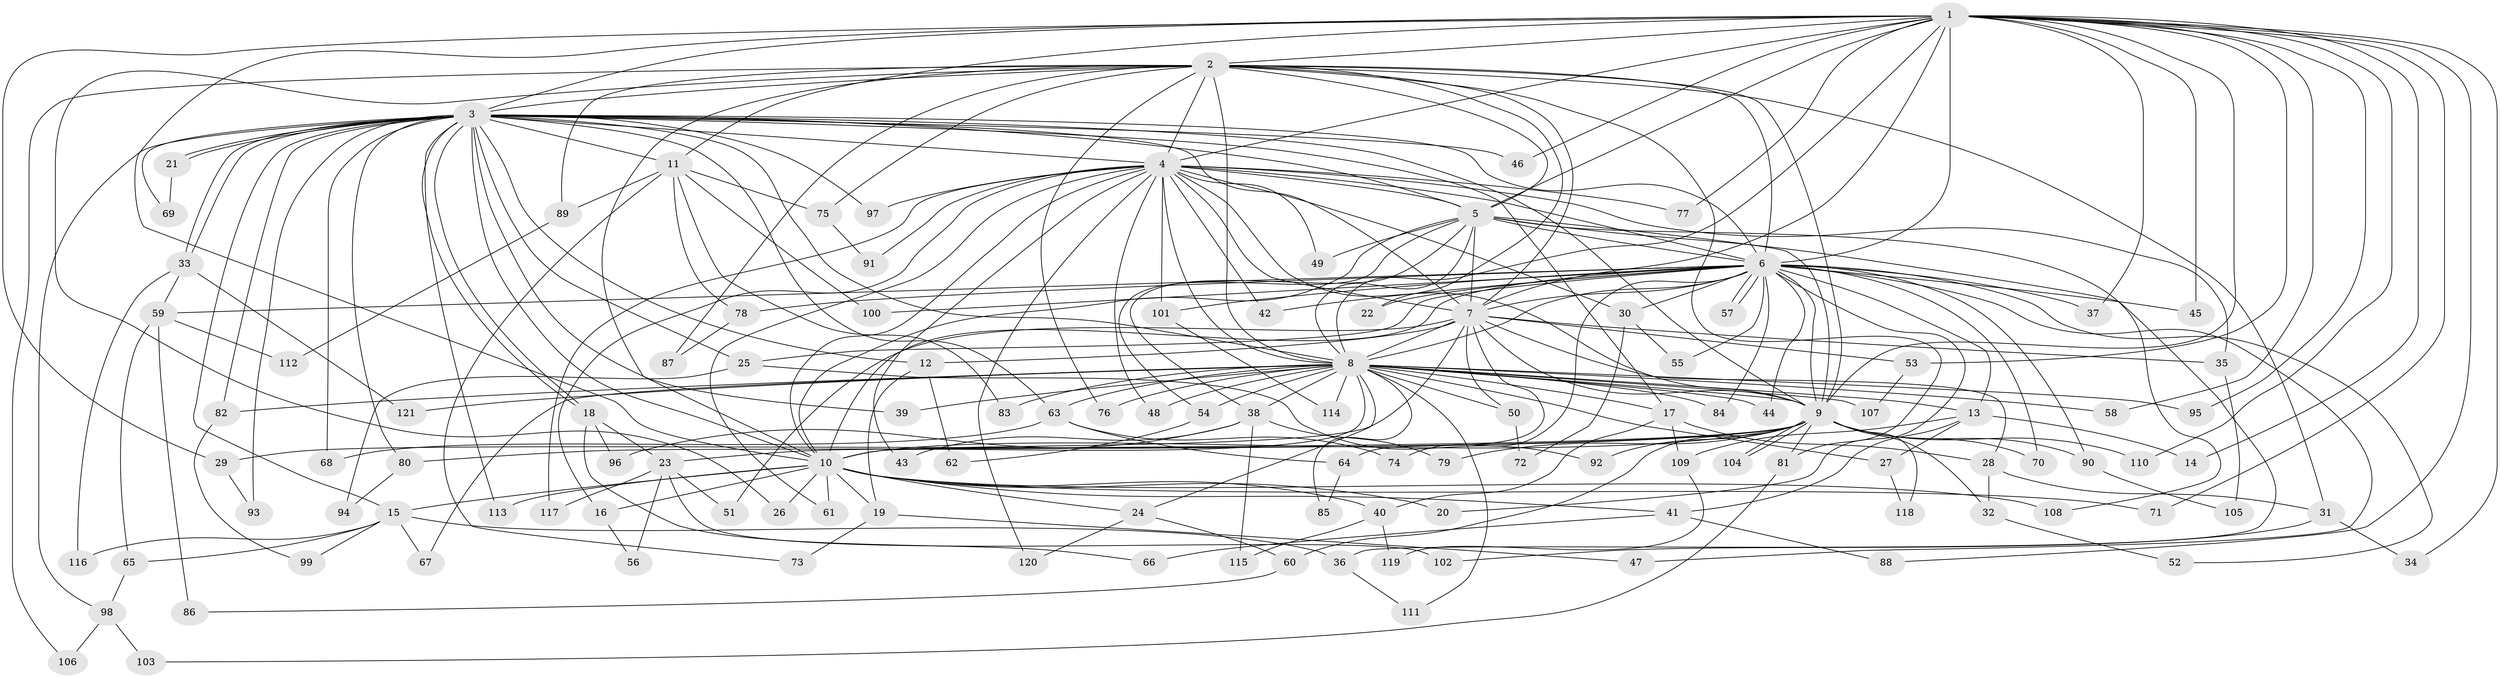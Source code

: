 // Generated by graph-tools (version 1.1) at 2025/34/03/09/25 02:34:51]
// undirected, 121 vertices, 267 edges
graph export_dot {
graph [start="1"]
  node [color=gray90,style=filled];
  1;
  2;
  3;
  4;
  5;
  6;
  7;
  8;
  9;
  10;
  11;
  12;
  13;
  14;
  15;
  16;
  17;
  18;
  19;
  20;
  21;
  22;
  23;
  24;
  25;
  26;
  27;
  28;
  29;
  30;
  31;
  32;
  33;
  34;
  35;
  36;
  37;
  38;
  39;
  40;
  41;
  42;
  43;
  44;
  45;
  46;
  47;
  48;
  49;
  50;
  51;
  52;
  53;
  54;
  55;
  56;
  57;
  58;
  59;
  60;
  61;
  62;
  63;
  64;
  65;
  66;
  67;
  68;
  69;
  70;
  71;
  72;
  73;
  74;
  75;
  76;
  77;
  78;
  79;
  80;
  81;
  82;
  83;
  84;
  85;
  86;
  87;
  88;
  89;
  90;
  91;
  92;
  93;
  94;
  95;
  96;
  97;
  98;
  99;
  100;
  101;
  102;
  103;
  104;
  105;
  106;
  107;
  108;
  109;
  110;
  111;
  112;
  113;
  114;
  115;
  116;
  117;
  118;
  119;
  120;
  121;
  1 -- 2;
  1 -- 3;
  1 -- 4;
  1 -- 5;
  1 -- 6;
  1 -- 7;
  1 -- 8;
  1 -- 9;
  1 -- 10;
  1 -- 11;
  1 -- 14;
  1 -- 29;
  1 -- 34;
  1 -- 37;
  1 -- 45;
  1 -- 46;
  1 -- 53;
  1 -- 58;
  1 -- 71;
  1 -- 77;
  1 -- 88;
  1 -- 95;
  1 -- 110;
  2 -- 3;
  2 -- 4;
  2 -- 5;
  2 -- 6;
  2 -- 7;
  2 -- 8;
  2 -- 9;
  2 -- 10;
  2 -- 22;
  2 -- 26;
  2 -- 31;
  2 -- 75;
  2 -- 76;
  2 -- 81;
  2 -- 87;
  2 -- 89;
  2 -- 106;
  3 -- 4;
  3 -- 5;
  3 -- 6;
  3 -- 7;
  3 -- 8;
  3 -- 9;
  3 -- 10;
  3 -- 11;
  3 -- 12;
  3 -- 15;
  3 -- 17;
  3 -- 18;
  3 -- 18;
  3 -- 21;
  3 -- 21;
  3 -- 25;
  3 -- 33;
  3 -- 33;
  3 -- 39;
  3 -- 46;
  3 -- 63;
  3 -- 68;
  3 -- 69;
  3 -- 80;
  3 -- 82;
  3 -- 93;
  3 -- 97;
  3 -- 98;
  3 -- 113;
  4 -- 5;
  4 -- 6;
  4 -- 7;
  4 -- 8;
  4 -- 9;
  4 -- 10;
  4 -- 16;
  4 -- 30;
  4 -- 35;
  4 -- 42;
  4 -- 43;
  4 -- 48;
  4 -- 49;
  4 -- 61;
  4 -- 77;
  4 -- 91;
  4 -- 97;
  4 -- 101;
  4 -- 117;
  4 -- 120;
  5 -- 6;
  5 -- 7;
  5 -- 8;
  5 -- 9;
  5 -- 10;
  5 -- 36;
  5 -- 38;
  5 -- 49;
  5 -- 54;
  5 -- 108;
  6 -- 7;
  6 -- 8;
  6 -- 9;
  6 -- 10;
  6 -- 13;
  6 -- 20;
  6 -- 22;
  6 -- 25;
  6 -- 30;
  6 -- 37;
  6 -- 42;
  6 -- 44;
  6 -- 45;
  6 -- 47;
  6 -- 52;
  6 -- 55;
  6 -- 57;
  6 -- 57;
  6 -- 59;
  6 -- 70;
  6 -- 74;
  6 -- 78;
  6 -- 84;
  6 -- 90;
  6 -- 100;
  6 -- 101;
  7 -- 8;
  7 -- 9;
  7 -- 10;
  7 -- 12;
  7 -- 28;
  7 -- 35;
  7 -- 50;
  7 -- 51;
  7 -- 53;
  7 -- 64;
  8 -- 9;
  8 -- 10;
  8 -- 13;
  8 -- 17;
  8 -- 24;
  8 -- 27;
  8 -- 38;
  8 -- 39;
  8 -- 44;
  8 -- 48;
  8 -- 50;
  8 -- 54;
  8 -- 58;
  8 -- 63;
  8 -- 67;
  8 -- 76;
  8 -- 82;
  8 -- 83;
  8 -- 84;
  8 -- 85;
  8 -- 95;
  8 -- 107;
  8 -- 111;
  8 -- 114;
  8 -- 121;
  9 -- 10;
  9 -- 23;
  9 -- 29;
  9 -- 32;
  9 -- 60;
  9 -- 70;
  9 -- 79;
  9 -- 80;
  9 -- 81;
  9 -- 90;
  9 -- 92;
  9 -- 104;
  9 -- 104;
  9 -- 110;
  9 -- 118;
  10 -- 15;
  10 -- 16;
  10 -- 19;
  10 -- 20;
  10 -- 24;
  10 -- 26;
  10 -- 40;
  10 -- 41;
  10 -- 61;
  10 -- 71;
  10 -- 108;
  10 -- 113;
  11 -- 73;
  11 -- 75;
  11 -- 78;
  11 -- 83;
  11 -- 89;
  11 -- 100;
  12 -- 19;
  12 -- 62;
  13 -- 14;
  13 -- 27;
  13 -- 41;
  13 -- 109;
  15 -- 36;
  15 -- 65;
  15 -- 67;
  15 -- 99;
  15 -- 116;
  16 -- 56;
  17 -- 28;
  17 -- 40;
  17 -- 109;
  18 -- 23;
  18 -- 66;
  18 -- 96;
  19 -- 47;
  19 -- 73;
  21 -- 69;
  23 -- 51;
  23 -- 56;
  23 -- 102;
  23 -- 117;
  24 -- 60;
  24 -- 120;
  25 -- 92;
  25 -- 94;
  27 -- 118;
  28 -- 31;
  28 -- 32;
  29 -- 93;
  30 -- 55;
  30 -- 72;
  31 -- 34;
  31 -- 102;
  32 -- 52;
  33 -- 59;
  33 -- 116;
  33 -- 121;
  35 -- 105;
  36 -- 111;
  38 -- 43;
  38 -- 79;
  38 -- 96;
  38 -- 115;
  40 -- 115;
  40 -- 119;
  41 -- 66;
  41 -- 88;
  50 -- 72;
  53 -- 107;
  54 -- 62;
  59 -- 65;
  59 -- 86;
  59 -- 112;
  60 -- 86;
  63 -- 64;
  63 -- 68;
  63 -- 74;
  64 -- 85;
  65 -- 98;
  75 -- 91;
  78 -- 87;
  80 -- 94;
  81 -- 103;
  82 -- 99;
  89 -- 112;
  90 -- 105;
  98 -- 103;
  98 -- 106;
  101 -- 114;
  109 -- 119;
}
